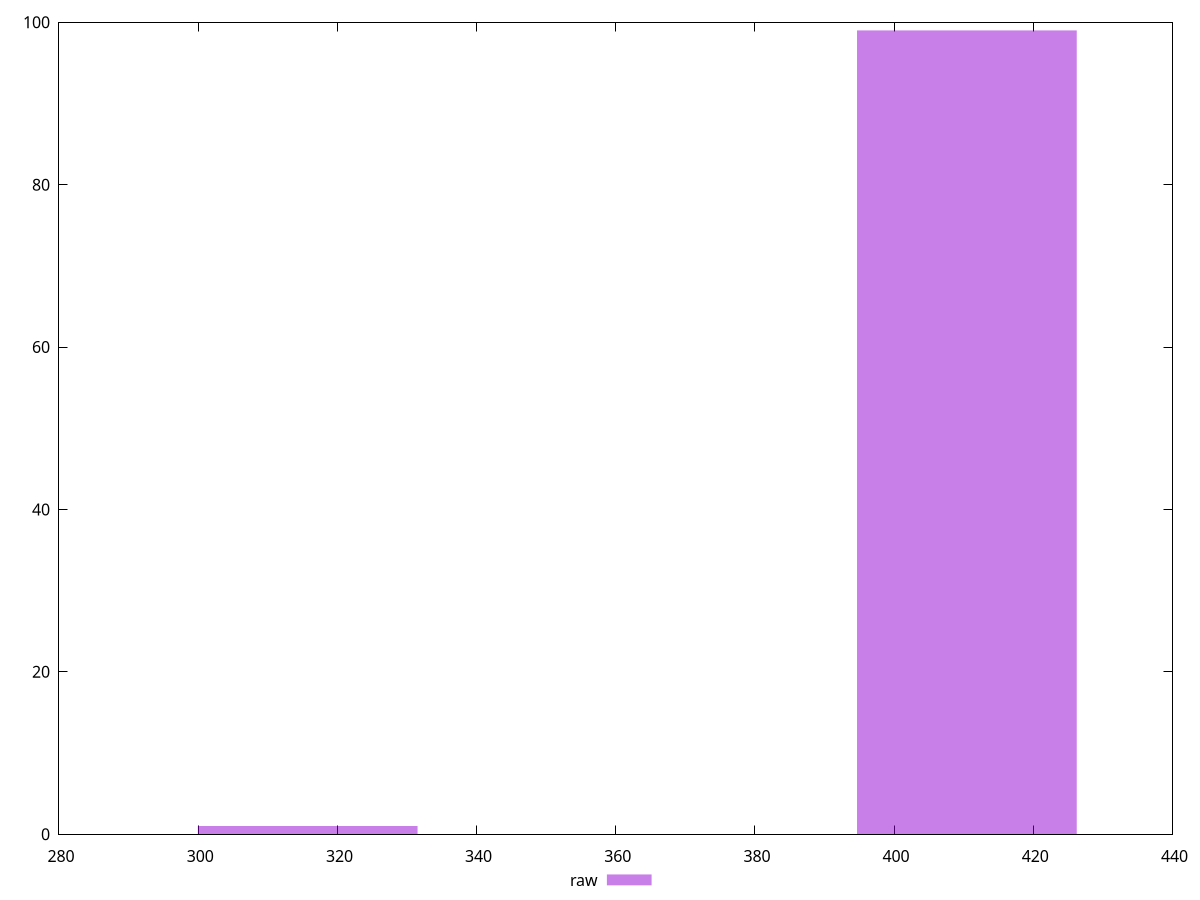reset
set terminal svg size 640, 490 enhanced background rgb 'white'
set output "reprap/dom-size/samples/pages/raw/histogram.svg"

$raw <<EOF
410.4554886425344 99
315.734991263488 1
EOF

set key outside below
set boxwidth 31.5734991263488
set yrange [0:100]
set style fill transparent solid 0.5 noborder

plot \
  $raw title "raw" with boxes, \


reset